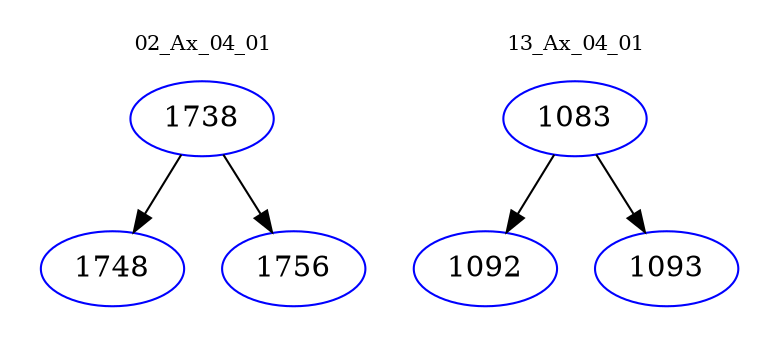 digraph{
subgraph cluster_0 {
color = white
label = "02_Ax_04_01";
fontsize=10;
T0_1738 [label="1738", color="blue"]
T0_1738 -> T0_1748 [color="black"]
T0_1748 [label="1748", color="blue"]
T0_1738 -> T0_1756 [color="black"]
T0_1756 [label="1756", color="blue"]
}
subgraph cluster_1 {
color = white
label = "13_Ax_04_01";
fontsize=10;
T1_1083 [label="1083", color="blue"]
T1_1083 -> T1_1092 [color="black"]
T1_1092 [label="1092", color="blue"]
T1_1083 -> T1_1093 [color="black"]
T1_1093 [label="1093", color="blue"]
}
}
